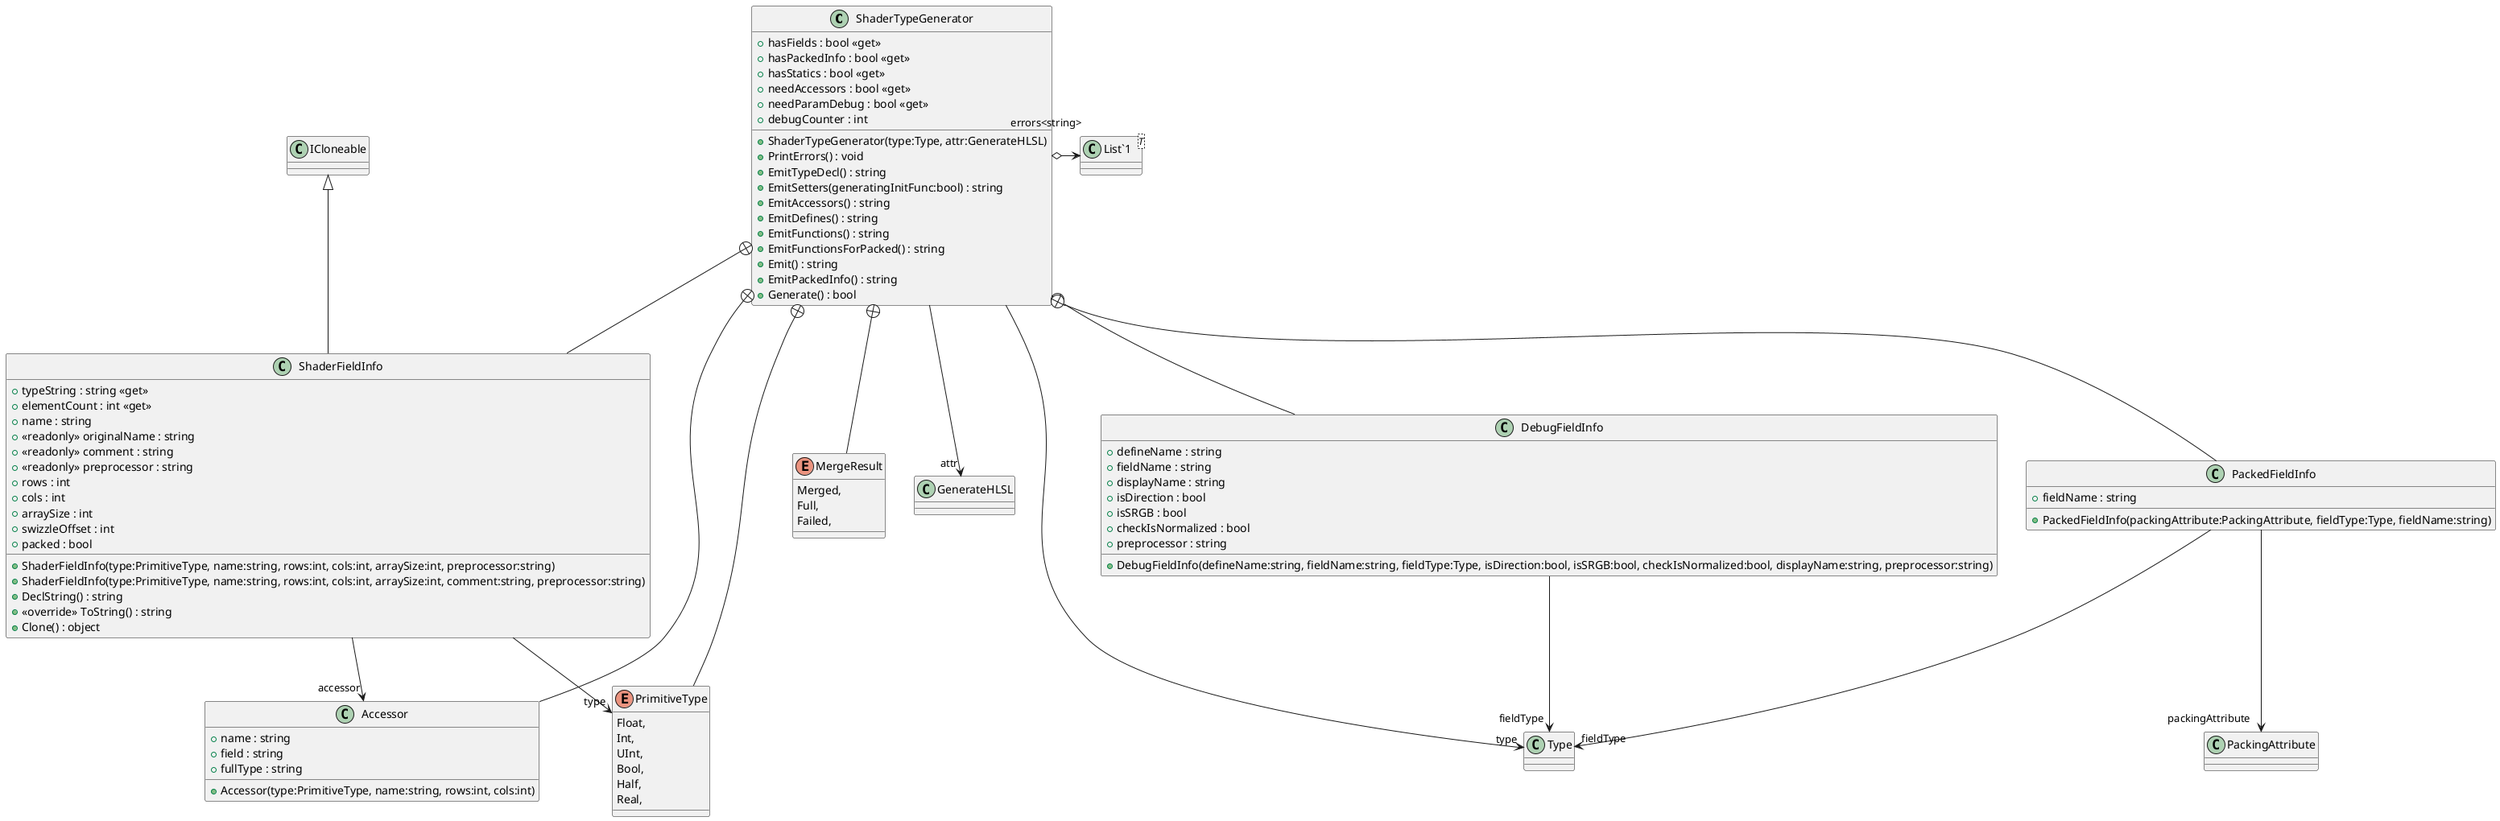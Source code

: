 @startuml
class ShaderTypeGenerator {
    + ShaderTypeGenerator(type:Type, attr:GenerateHLSL)
    + PrintErrors() : void
    + EmitTypeDecl() : string
    + EmitSetters(generatingInitFunc:bool) : string
    + EmitAccessors() : string
    + EmitDefines() : string
    + EmitFunctions() : string
    + EmitFunctionsForPacked() : string
    + Emit() : string
    + EmitPackedInfo() : string
    + Generate() : bool
    + hasFields : bool <<get>>
    + hasPackedInfo : bool <<get>>
    + hasStatics : bool <<get>>
    + needAccessors : bool <<get>>
    + needParamDebug : bool <<get>>
    + debugCounter : int
}
enum PrimitiveType {
    Float,
    Int,
    UInt,
    Bool,
    Half,
    Real,
}
class Accessor {
    + Accessor(type:PrimitiveType, name:string, rows:int, cols:int)
    + name : string
    + field : string
    + fullType : string
}
class ShaderFieldInfo {
    + ShaderFieldInfo(type:PrimitiveType, name:string, rows:int, cols:int, arraySize:int, preprocessor:string)
    + ShaderFieldInfo(type:PrimitiveType, name:string, rows:int, cols:int, arraySize:int, comment:string, preprocessor:string)
    + typeString : string <<get>>
    + DeclString() : string
    + <<override>> ToString() : string
    + elementCount : int <<get>>
    + Clone() : object
    + name : string
    + <<readonly>> originalName : string
    + <<readonly>> comment : string
    + <<readonly>> preprocessor : string
    + rows : int
    + cols : int
    + arraySize : int
    + swizzleOffset : int
    + packed : bool
}
class DebugFieldInfo {
    + DebugFieldInfo(defineName:string, fieldName:string, fieldType:Type, isDirection:bool, isSRGB:bool, checkIsNormalized:bool, displayName:string, preprocessor:string)
    + defineName : string
    + fieldName : string
    + displayName : string
    + isDirection : bool
    + isSRGB : bool
    + checkIsNormalized : bool
    + preprocessor : string
}
class PackedFieldInfo {
    + PackedFieldInfo(packingAttribute:PackingAttribute, fieldType:Type, fieldName:string)
    + fieldName : string
}
enum MergeResult {
    Merged,
    Full,
    Failed,
}
class "List`1"<T> {
}
ShaderTypeGenerator --> "type" Type
ShaderTypeGenerator --> "attr" GenerateHLSL
ShaderTypeGenerator o-> "errors<string>" "List`1"
ShaderTypeGenerator +-- PrimitiveType
ShaderTypeGenerator +-- Accessor
ShaderTypeGenerator +-- ShaderFieldInfo
ICloneable <|-- ShaderFieldInfo
ShaderFieldInfo --> "type" PrimitiveType
ShaderFieldInfo --> "accessor" Accessor
ShaderTypeGenerator +-- DebugFieldInfo
DebugFieldInfo --> "fieldType" Type
ShaderTypeGenerator +-- PackedFieldInfo
PackedFieldInfo --> "packingAttribute" PackingAttribute
PackedFieldInfo --> "fieldType" Type
ShaderTypeGenerator +-- MergeResult
@enduml
